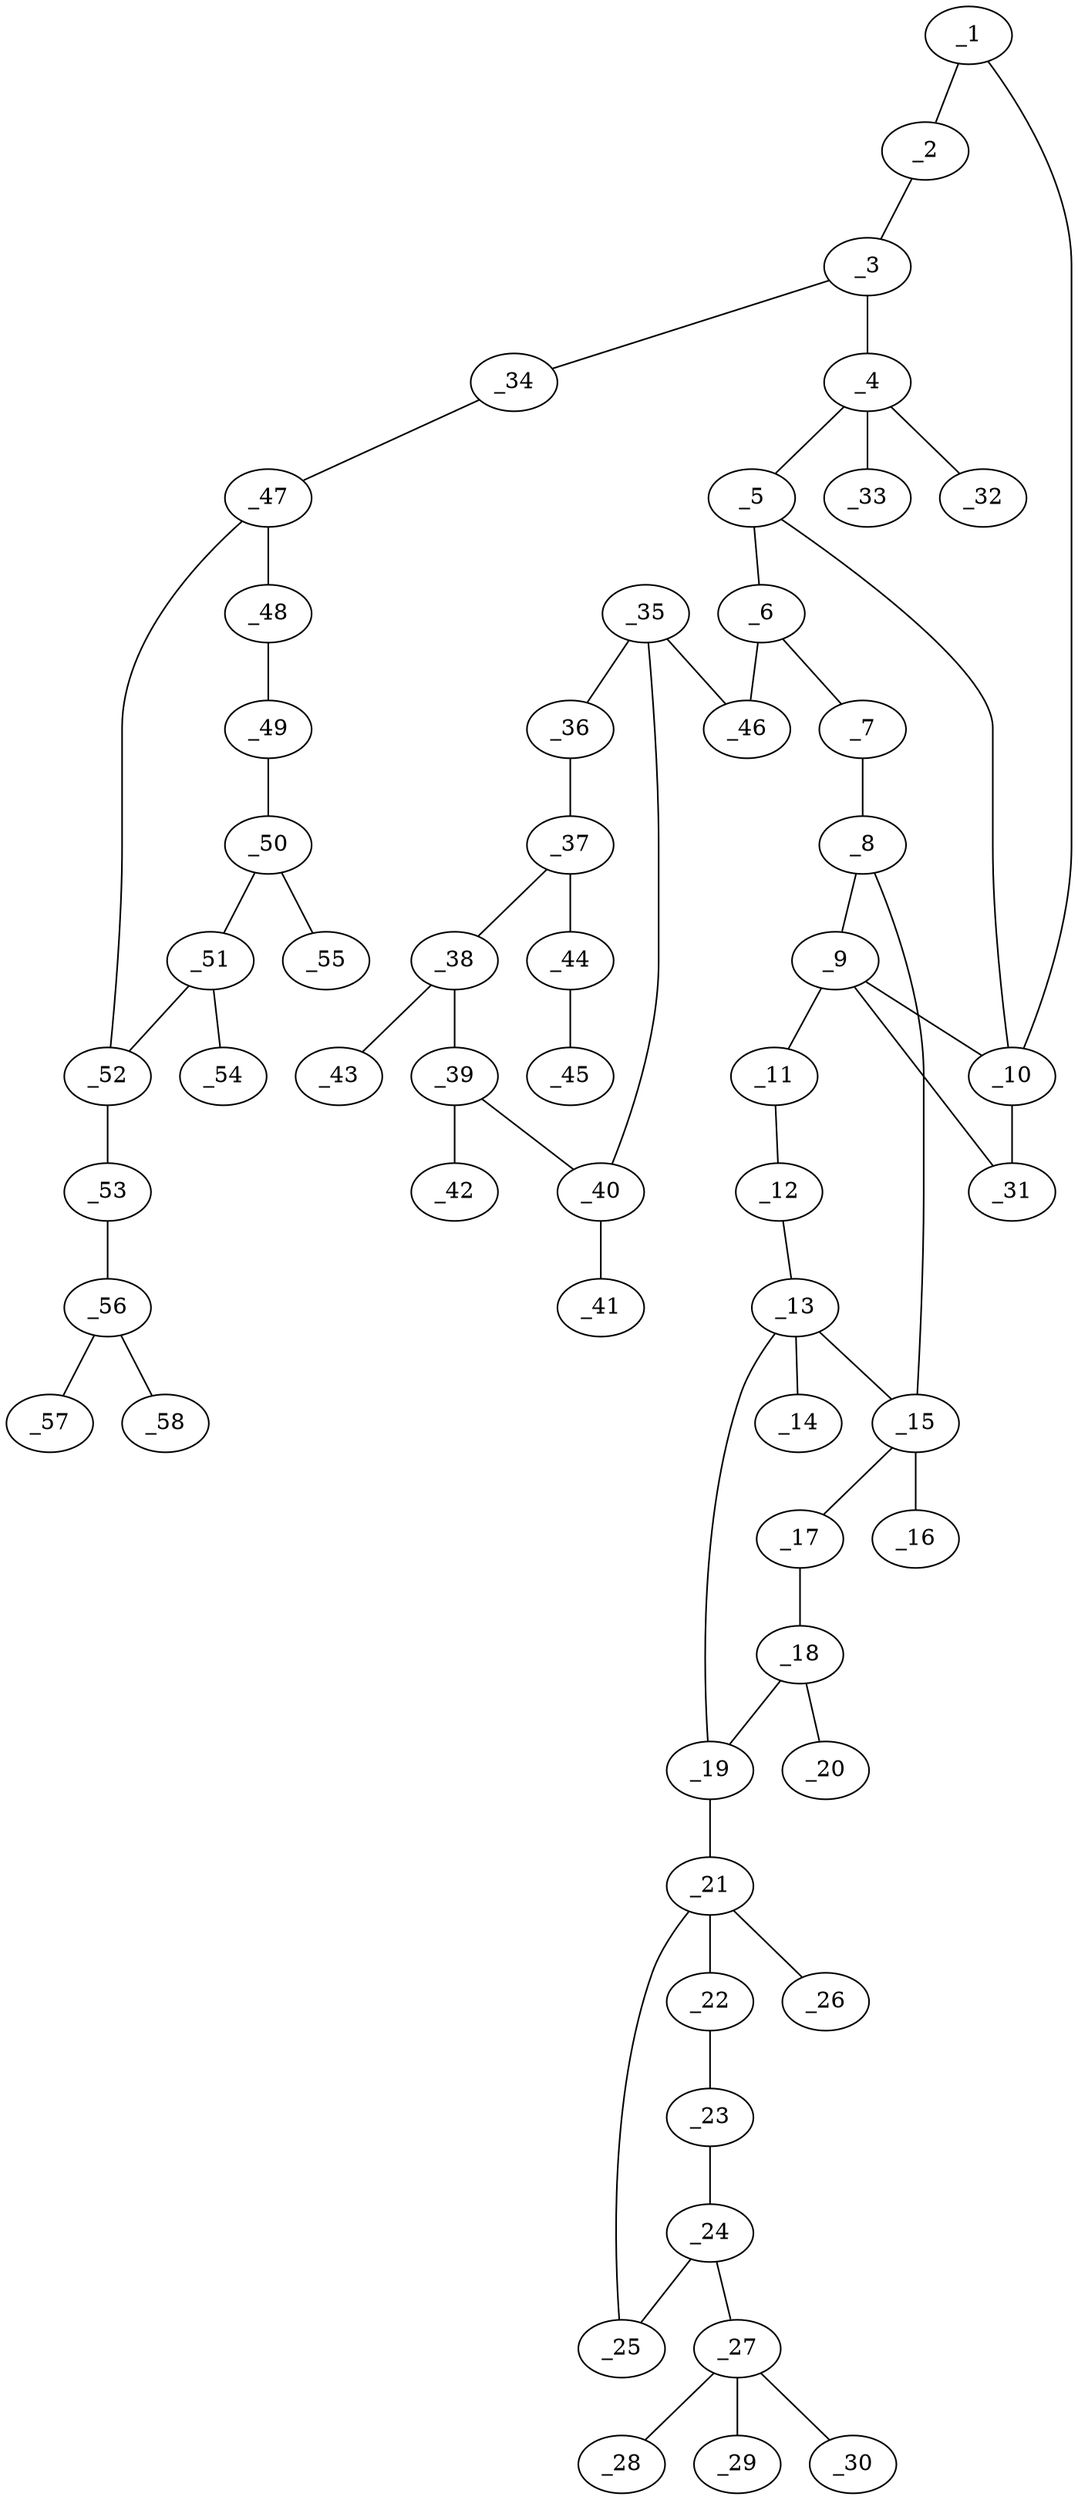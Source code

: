 graph molid641295 {
	_1	 [charge=0,
		chem=1,
		symbol="C  ",
		x="7.1962",
		y="-0.5171"];
	_2	 [charge=0,
		chem=1,
		symbol="C  ",
		x="6.3301",
		y="-0.0171"];
	_1 -- _2	 [valence=1];
	_10	 [charge=0,
		chem=1,
		symbol="C  ",
		x="8.0622",
		y="-0.0171"];
	_1 -- _10	 [valence=1];
	_3	 [charge=0,
		chem=1,
		symbol="C  ",
		x="6.3301",
		y="0.9829"];
	_2 -- _3	 [valence=1];
	_4	 [charge=0,
		chem=1,
		symbol="C  ",
		x="7.1961",
		y="1.4829"];
	_3 -- _4	 [valence=1];
	_34	 [charge=0,
		chem=2,
		symbol="O  ",
		x="5.4641",
		y="1.4829"];
	_3 -- _34	 [valence=1];
	_5	 [charge=0,
		chem=1,
		symbol="C  ",
		x="8.0622",
		y="0.9829"];
	_4 -- _5	 [valence=1];
	_32	 [charge=0,
		chem=1,
		symbol="C  ",
		x="6.6961",
		y="2.349"];
	_4 -- _32	 [valence=1];
	_33	 [charge=0,
		chem=1,
		symbol="C  ",
		x="7.6961",
		y="2.349"];
	_4 -- _33	 [valence=1];
	_6	 [charge=0,
		chem=1,
		symbol="C  ",
		x="8.9282",
		y="1.4829"];
	_5 -- _6	 [valence=1];
	_5 -- _10	 [valence=1];
	_7	 [charge=0,
		chem=1,
		symbol="C  ",
		x="9.7942",
		y="0.9829"];
	_6 -- _7	 [valence=1];
	_46	 [charge=0,
		chem=2,
		symbol="O  ",
		x="8.9282",
		y="2.4829"];
	_6 -- _46	 [valence=1];
	_8	 [charge=0,
		chem=1,
		symbol="C  ",
		x="9.7942",
		y="-0.0171"];
	_7 -- _8	 [valence=1];
	_9	 [charge=0,
		chem=1,
		symbol="C  ",
		x="8.9282",
		y="-0.5171"];
	_8 -- _9	 [valence=1];
	_15	 [charge=0,
		chem=1,
		symbol="C  ",
		x="10.6603",
		y="-0.5171"];
	_8 -- _15	 [valence=1];
	_9 -- _10	 [valence=1];
	_11	 [charge=0,
		chem=1,
		symbol="C  ",
		x="8.9282",
		y="-1.5171"];
	_9 -- _11	 [valence=1];
	_31	 [charge=0,
		chem=2,
		symbol="O  ",
		x="8.0622",
		y="-1.0171"];
	_9 -- _31	 [valence=1];
	_10 -- _31	 [valence=1];
	_12	 [charge=0,
		chem=1,
		symbol="C  ",
		x="9.7942",
		y="-2.0171"];
	_11 -- _12	 [valence=1];
	_13	 [charge=0,
		chem=1,
		symbol="C  ",
		x="10.6603",
		y="-1.5171"];
	_12 -- _13	 [valence=1];
	_14	 [charge=0,
		chem=1,
		symbol="C  ",
		x="10.6603",
		y="-2.5171"];
	_13 -- _14	 [valence=1];
	_13 -- _15	 [valence=1];
	_19	 [charge=0,
		chem=1,
		symbol="C  ",
		x="11.6113",
		y="-1.8261"];
	_13 -- _19	 [valence=1];
	_16	 [charge=0,
		chem=1,
		symbol="C  ",
		x="10.6603",
		y="0.4829"];
	_15 -- _16	 [valence=1];
	_17	 [charge=0,
		chem=1,
		symbol="C  ",
		x="11.6113",
		y="-0.208"];
	_15 -- _17	 [valence=1];
	_18	 [charge=0,
		chem=1,
		symbol="C  ",
		x="12.1991",
		y="-1.017"];
	_17 -- _18	 [valence=1];
	_18 -- _19	 [valence=1];
	_20	 [charge=0,
		chem=2,
		symbol="O  ",
		x="13.1991",
		y="-1.017"];
	_18 -- _20	 [valence=1];
	_21	 [charge=0,
		chem=1,
		symbol="C  ",
		x="11.9203",
		y="-2.7771"];
	_19 -- _21	 [valence=1];
	_22	 [charge=0,
		chem=1,
		symbol="C  ",
		x="12.5081",
		y="-3.5861"];
	_21 -- _22	 [valence=1];
	_25	 [charge=0,
		chem=2,
		symbol="O  ",
		x="10.9693",
		y="-3.0861"];
	_21 -- _25	 [valence=1];
	_26	 [charge=0,
		chem=1,
		symbol="C  ",
		x="12.7294",
		y="-2.1893"];
	_21 -- _26	 [valence=1];
	_23	 [charge=0,
		chem=1,
		symbol="C  ",
		x="11.9203",
		y="-4.3952"];
	_22 -- _23	 [valence=1];
	_24	 [charge=0,
		chem=1,
		symbol="C  ",
		x="10.9693",
		y="-4.0861"];
	_23 -- _24	 [valence=1];
	_24 -- _25	 [valence=1];
	_27	 [charge=0,
		chem=1,
		symbol="C  ",
		x="10.1603",
		y="-4.6739"];
	_24 -- _27	 [valence=1];
	_28	 [charge=0,
		chem=1,
		symbol="C  ",
		x="9.3513",
		y="-5.2617"];
	_27 -- _28	 [valence=1];
	_29	 [charge=0,
		chem=2,
		symbol="O  ",
		x="9.5725",
		y="-3.8649"];
	_27 -- _29	 [valence=1];
	_30	 [charge=0,
		chem=1,
		symbol="C  ",
		x="10.7481",
		y="-5.4829"];
	_27 -- _30	 [valence=1];
	_47	 [charge=0,
		chem=1,
		symbol="C  ",
		x="4.5981",
		y="0.9829"];
	_34 -- _47	 [valence=1];
	_35	 [charge=0,
		chem=1,
		symbol="C  ",
		x="9.7942",
		y="2.9829"];
	_36	 [charge=0,
		chem=2,
		symbol="O  ",
		x="10.6602",
		y="2.4829"];
	_35 -- _36	 [valence=1];
	_40	 [charge=0,
		chem=1,
		symbol="C  ",
		x="9.7942",
		y="3.9829"];
	_35 -- _40	 [valence=1];
	_35 -- _46	 [valence=1];
	_37	 [charge=0,
		chem=1,
		symbol="C  ",
		x="11.5263",
		y="2.9829"];
	_36 -- _37	 [valence=1];
	_38	 [charge=0,
		chem=1,
		symbol="C  ",
		x="11.5263",
		y="3.9829"];
	_37 -- _38	 [valence=1];
	_44	 [charge=0,
		chem=1,
		symbol="C  ",
		x="12.3923",
		y="2.483"];
	_37 -- _44	 [valence=1];
	_39	 [charge=0,
		chem=1,
		symbol="C  ",
		x="10.6602",
		y="4.4829"];
	_38 -- _39	 [valence=1];
	_43	 [charge=0,
		chem=2,
		symbol="O  ",
		x="12.3923",
		y="4.483"];
	_38 -- _43	 [valence=1];
	_39 -- _40	 [valence=1];
	_42	 [charge=0,
		chem=2,
		symbol="O  ",
		x="10.6602",
		y="5.4829"];
	_39 -- _42	 [valence=1];
	_41	 [charge=0,
		chem=2,
		symbol="O  ",
		x="8.9282",
		y="4.4829"];
	_40 -- _41	 [valence=1];
	_45	 [charge=0,
		chem=2,
		symbol="O  ",
		x="13.2583",
		y="2.983"];
	_44 -- _45	 [valence=1];
	_48	 [charge=0,
		chem=2,
		symbol="O  ",
		x="3.732",
		y="1.4829"];
	_47 -- _48	 [valence=1];
	_52	 [charge=0,
		chem=1,
		symbol="C  ",
		x="4.5981",
		y="-0.0171"];
	_47 -- _52	 [valence=1];
	_49	 [charge=0,
		chem=1,
		symbol="C  ",
		x="2.866",
		y="0.9829"];
	_48 -- _49	 [valence=1];
	_50	 [charge=0,
		chem=1,
		symbol="C  ",
		x="2.866",
		y="-0.0171"];
	_49 -- _50	 [valence=1];
	_51	 [charge=0,
		chem=1,
		symbol="C  ",
		x="3.7321",
		y="-0.5171"];
	_50 -- _51	 [valence=1];
	_55	 [charge=0,
		chem=2,
		symbol="O  ",
		x=2,
		y="-0.5171"];
	_50 -- _55	 [valence=1];
	_51 -- _52	 [valence=1];
	_54	 [charge=0,
		chem=2,
		symbol="O  ",
		x="3.7321",
		y="-1.5171"];
	_51 -- _54	 [valence=1];
	_53	 [charge=0,
		chem=2,
		symbol="O  ",
		x="5.4641",
		y="-0.5171"];
	_52 -- _53	 [valence=1];
	_56	 [charge=0,
		chem=1,
		symbol="C  ",
		x="5.4641",
		y="-1.5171"];
	_53 -- _56	 [valence=1];
	_57	 [charge=0,
		chem=2,
		symbol="O  ",
		x="4.5981",
		y="-2.0171"];
	_56 -- _57	 [valence=2];
	_58	 [charge=0,
		chem=1,
		symbol="C  ",
		x="6.3301",
		y="-2.0171"];
	_56 -- _58	 [valence=1];
}
